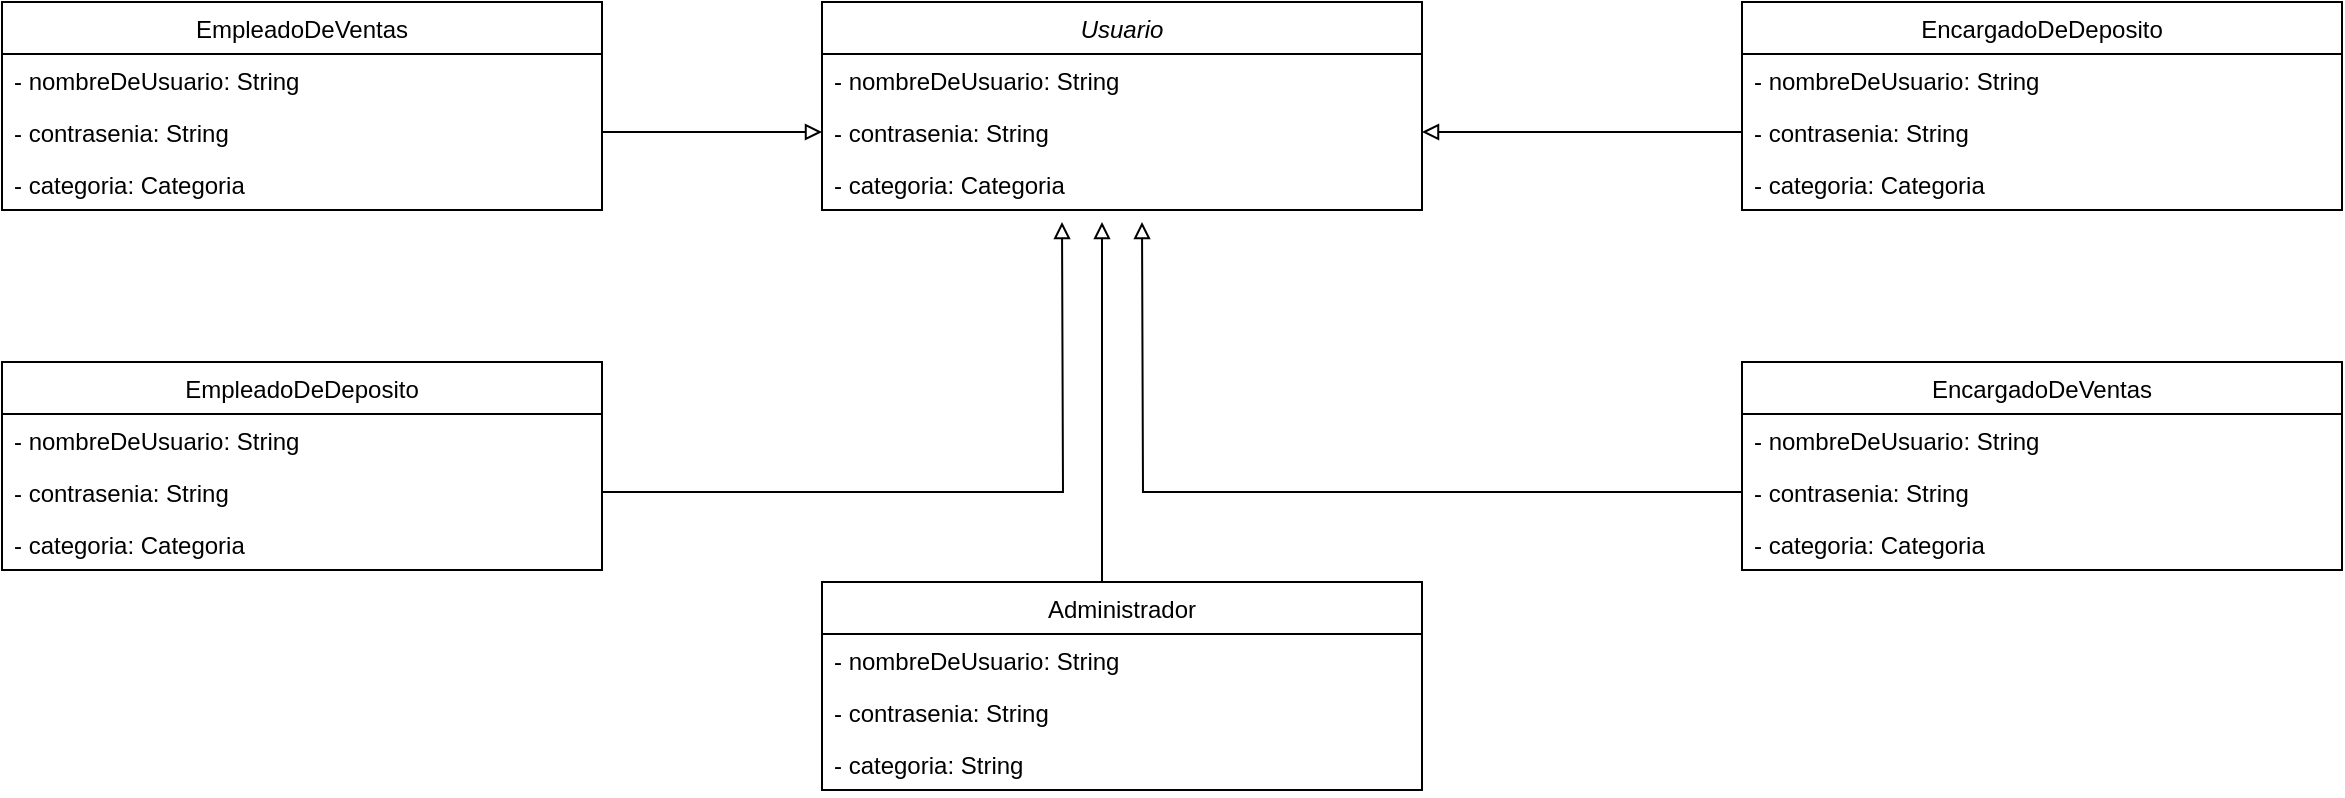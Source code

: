 <mxfile version="20.3.7" type="device"><diagram id="C5RBs43oDa-KdzZeNtuy" name="Page-1"><mxGraphModel dx="1721" dy="409" grid="1" gridSize="10" guides="1" tooltips="1" connect="1" arrows="1" fold="1" page="1" pageScale="1" pageWidth="827" pageHeight="1169" math="0" shadow="0"><root><mxCell id="WIyWlLk6GJQsqaUBKTNV-0"/><mxCell id="WIyWlLk6GJQsqaUBKTNV-1" parent="WIyWlLk6GJQsqaUBKTNV-0"/><mxCell id="kTwh95rDy8fNOtyAOCOl-41" style="edgeStyle=orthogonalEdgeStyle;rounded=0;orthogonalLoop=1;jettySize=auto;html=1;exitX=0.5;exitY=0;exitDx=0;exitDy=0;endArrow=block;endFill=0;" edge="1" parent="WIyWlLk6GJQsqaUBKTNV-1" source="kTwh95rDy8fNOtyAOCOl-0"><mxGeometry relative="1" as="geometry"><mxPoint x="370" y="270" as="targetPoint"/><Array as="points"><mxPoint x="370" y="450"/></Array></mxGeometry></mxCell><mxCell id="kTwh95rDy8fNOtyAOCOl-0" value="Administrador" style="swimlane;fontStyle=0;childLayout=stackLayout;horizontal=1;startSize=26;fillColor=none;horizontalStack=0;resizeParent=1;resizeParentMax=0;resizeLast=0;collapsible=1;marginBottom=0;" vertex="1" parent="WIyWlLk6GJQsqaUBKTNV-1"><mxGeometry x="230" y="450" width="300" height="104" as="geometry"/></mxCell><mxCell id="kTwh95rDy8fNOtyAOCOl-1" value="- nombreDeUsuario: String" style="text;strokeColor=none;fillColor=none;align=left;verticalAlign=top;spacingLeft=4;spacingRight=4;overflow=hidden;rotatable=0;points=[[0,0.5],[1,0.5]];portConstraint=eastwest;" vertex="1" parent="kTwh95rDy8fNOtyAOCOl-0"><mxGeometry y="26" width="300" height="26" as="geometry"/></mxCell><mxCell id="kTwh95rDy8fNOtyAOCOl-2" value="- contrasenia: String" style="text;strokeColor=none;fillColor=none;align=left;verticalAlign=top;spacingLeft=4;spacingRight=4;overflow=hidden;rotatable=0;points=[[0,0.5],[1,0.5]];portConstraint=eastwest;" vertex="1" parent="kTwh95rDy8fNOtyAOCOl-0"><mxGeometry y="52" width="300" height="26" as="geometry"/></mxCell><mxCell id="kTwh95rDy8fNOtyAOCOl-3" value="- categoria: String" style="text;strokeColor=none;fillColor=none;align=left;verticalAlign=top;spacingLeft=4;spacingRight=4;overflow=hidden;rotatable=0;points=[[0,0.5],[1,0.5]];portConstraint=eastwest;" vertex="1" parent="kTwh95rDy8fNOtyAOCOl-0"><mxGeometry y="78" width="300" height="26" as="geometry"/></mxCell><mxCell id="kTwh95rDy8fNOtyAOCOl-8" value="EmpleadoDeVentas" style="swimlane;fontStyle=0;childLayout=stackLayout;horizontal=1;startSize=26;fillColor=none;horizontalStack=0;resizeParent=1;resizeParentMax=0;resizeLast=0;collapsible=1;marginBottom=0;" vertex="1" parent="WIyWlLk6GJQsqaUBKTNV-1"><mxGeometry x="-180" y="160" width="300" height="104" as="geometry"/></mxCell><mxCell id="kTwh95rDy8fNOtyAOCOl-9" value="- nombreDeUsuario: String" style="text;strokeColor=none;fillColor=none;align=left;verticalAlign=top;spacingLeft=4;spacingRight=4;overflow=hidden;rotatable=0;points=[[0,0.5],[1,0.5]];portConstraint=eastwest;" vertex="1" parent="kTwh95rDy8fNOtyAOCOl-8"><mxGeometry y="26" width="300" height="26" as="geometry"/></mxCell><mxCell id="kTwh95rDy8fNOtyAOCOl-10" value="- contrasenia: String" style="text;strokeColor=none;fillColor=none;align=left;verticalAlign=top;spacingLeft=4;spacingRight=4;overflow=hidden;rotatable=0;points=[[0,0.5],[1,0.5]];portConstraint=eastwest;" vertex="1" parent="kTwh95rDy8fNOtyAOCOl-8"><mxGeometry y="52" width="300" height="26" as="geometry"/></mxCell><mxCell id="kTwh95rDy8fNOtyAOCOl-11" value="- categoria: Categoria" style="text;strokeColor=none;fillColor=none;align=left;verticalAlign=top;spacingLeft=4;spacingRight=4;overflow=hidden;rotatable=0;points=[[0,0.5],[1,0.5]];portConstraint=eastwest;" vertex="1" parent="kTwh95rDy8fNOtyAOCOl-8"><mxGeometry y="78" width="300" height="26" as="geometry"/></mxCell><mxCell id="kTwh95rDy8fNOtyAOCOl-12" value="EmpleadoDeDeposito" style="swimlane;fontStyle=0;childLayout=stackLayout;horizontal=1;startSize=26;fillColor=none;horizontalStack=0;resizeParent=1;resizeParentMax=0;resizeLast=0;collapsible=1;marginBottom=0;" vertex="1" parent="WIyWlLk6GJQsqaUBKTNV-1"><mxGeometry x="-180" y="340" width="300" height="104" as="geometry"/></mxCell><mxCell id="kTwh95rDy8fNOtyAOCOl-13" value="- nombreDeUsuario: String" style="text;strokeColor=none;fillColor=none;align=left;verticalAlign=top;spacingLeft=4;spacingRight=4;overflow=hidden;rotatable=0;points=[[0,0.5],[1,0.5]];portConstraint=eastwest;" vertex="1" parent="kTwh95rDy8fNOtyAOCOl-12"><mxGeometry y="26" width="300" height="26" as="geometry"/></mxCell><mxCell id="kTwh95rDy8fNOtyAOCOl-14" value="- contrasenia: String" style="text;strokeColor=none;fillColor=none;align=left;verticalAlign=top;spacingLeft=4;spacingRight=4;overflow=hidden;rotatable=0;points=[[0,0.5],[1,0.5]];portConstraint=eastwest;" vertex="1" parent="kTwh95rDy8fNOtyAOCOl-12"><mxGeometry y="52" width="300" height="26" as="geometry"/></mxCell><mxCell id="kTwh95rDy8fNOtyAOCOl-15" value="- categoria: Categoria" style="text;strokeColor=none;fillColor=none;align=left;verticalAlign=top;spacingLeft=4;spacingRight=4;overflow=hidden;rotatable=0;points=[[0,0.5],[1,0.5]];portConstraint=eastwest;" vertex="1" parent="kTwh95rDy8fNOtyAOCOl-12"><mxGeometry y="78" width="300" height="26" as="geometry"/></mxCell><mxCell id="kTwh95rDy8fNOtyAOCOl-22" value="EncargadoDeVentas" style="swimlane;fontStyle=0;childLayout=stackLayout;horizontal=1;startSize=26;fillColor=none;horizontalStack=0;resizeParent=1;resizeParentMax=0;resizeLast=0;collapsible=1;marginBottom=0;" vertex="1" parent="WIyWlLk6GJQsqaUBKTNV-1"><mxGeometry x="690" y="340" width="300" height="104" as="geometry"/></mxCell><mxCell id="kTwh95rDy8fNOtyAOCOl-23" value="- nombreDeUsuario: String" style="text;strokeColor=none;fillColor=none;align=left;verticalAlign=top;spacingLeft=4;spacingRight=4;overflow=hidden;rotatable=0;points=[[0,0.5],[1,0.5]];portConstraint=eastwest;" vertex="1" parent="kTwh95rDy8fNOtyAOCOl-22"><mxGeometry y="26" width="300" height="26" as="geometry"/></mxCell><mxCell id="kTwh95rDy8fNOtyAOCOl-24" value="- contrasenia: String" style="text;strokeColor=none;fillColor=none;align=left;verticalAlign=top;spacingLeft=4;spacingRight=4;overflow=hidden;rotatable=0;points=[[0,0.5],[1,0.5]];portConstraint=eastwest;" vertex="1" parent="kTwh95rDy8fNOtyAOCOl-22"><mxGeometry y="52" width="300" height="26" as="geometry"/></mxCell><mxCell id="kTwh95rDy8fNOtyAOCOl-25" value="- categoria: Categoria" style="text;strokeColor=none;fillColor=none;align=left;verticalAlign=top;spacingLeft=4;spacingRight=4;overflow=hidden;rotatable=0;points=[[0,0.5],[1,0.5]];portConstraint=eastwest;" vertex="1" parent="kTwh95rDy8fNOtyAOCOl-22"><mxGeometry y="78" width="300" height="26" as="geometry"/></mxCell><mxCell id="kTwh95rDy8fNOtyAOCOl-26" value="EncargadoDeDeposito" style="swimlane;fontStyle=0;childLayout=stackLayout;horizontal=1;startSize=26;fillColor=none;horizontalStack=0;resizeParent=1;resizeParentMax=0;resizeLast=0;collapsible=1;marginBottom=0;" vertex="1" parent="WIyWlLk6GJQsqaUBKTNV-1"><mxGeometry x="690" y="160" width="300" height="104" as="geometry"/></mxCell><mxCell id="kTwh95rDy8fNOtyAOCOl-27" value="- nombreDeUsuario: String" style="text;strokeColor=none;fillColor=none;align=left;verticalAlign=top;spacingLeft=4;spacingRight=4;overflow=hidden;rotatable=0;points=[[0,0.5],[1,0.5]];portConstraint=eastwest;" vertex="1" parent="kTwh95rDy8fNOtyAOCOl-26"><mxGeometry y="26" width="300" height="26" as="geometry"/></mxCell><mxCell id="kTwh95rDy8fNOtyAOCOl-28" value="- contrasenia: String" style="text;strokeColor=none;fillColor=none;align=left;verticalAlign=top;spacingLeft=4;spacingRight=4;overflow=hidden;rotatable=0;points=[[0,0.5],[1,0.5]];portConstraint=eastwest;" vertex="1" parent="kTwh95rDy8fNOtyAOCOl-26"><mxGeometry y="52" width="300" height="26" as="geometry"/></mxCell><mxCell id="kTwh95rDy8fNOtyAOCOl-29" value="- categoria: Categoria" style="text;strokeColor=none;fillColor=none;align=left;verticalAlign=top;spacingLeft=4;spacingRight=4;overflow=hidden;rotatable=0;points=[[0,0.5],[1,0.5]];portConstraint=eastwest;" vertex="1" parent="kTwh95rDy8fNOtyAOCOl-26"><mxGeometry y="78" width="300" height="26" as="geometry"/></mxCell><mxCell id="kTwh95rDy8fNOtyAOCOl-32" value="Usuario" style="swimlane;fontStyle=2;childLayout=stackLayout;horizontal=1;startSize=26;fillColor=none;horizontalStack=0;resizeParent=1;resizeParentMax=0;resizeLast=0;collapsible=1;marginBottom=0;" vertex="1" parent="WIyWlLk6GJQsqaUBKTNV-1"><mxGeometry x="230" y="160" width="300" height="104" as="geometry"/></mxCell><mxCell id="kTwh95rDy8fNOtyAOCOl-33" value="- nombreDeUsuario: String" style="text;strokeColor=none;fillColor=none;align=left;verticalAlign=top;spacingLeft=4;spacingRight=4;overflow=hidden;rotatable=0;points=[[0,0.5],[1,0.5]];portConstraint=eastwest;" vertex="1" parent="kTwh95rDy8fNOtyAOCOl-32"><mxGeometry y="26" width="300" height="26" as="geometry"/></mxCell><mxCell id="kTwh95rDy8fNOtyAOCOl-34" value="- contrasenia: String" style="text;strokeColor=none;fillColor=none;align=left;verticalAlign=top;spacingLeft=4;spacingRight=4;overflow=hidden;rotatable=0;points=[[0,0.5],[1,0.5]];portConstraint=eastwest;" vertex="1" parent="kTwh95rDy8fNOtyAOCOl-32"><mxGeometry y="52" width="300" height="26" as="geometry"/></mxCell><mxCell id="kTwh95rDy8fNOtyAOCOl-35" value="- categoria: Categoria" style="text;strokeColor=none;fillColor=none;align=left;verticalAlign=top;spacingLeft=4;spacingRight=4;overflow=hidden;rotatable=0;points=[[0,0.5],[1,0.5]];portConstraint=eastwest;" vertex="1" parent="kTwh95rDy8fNOtyAOCOl-32"><mxGeometry y="78" width="300" height="26" as="geometry"/></mxCell><mxCell id="kTwh95rDy8fNOtyAOCOl-37" style="edgeStyle=orthogonalEdgeStyle;rounded=0;orthogonalLoop=1;jettySize=auto;html=1;exitX=1;exitY=0.5;exitDx=0;exitDy=0;endArrow=block;endFill=0;" edge="1" parent="WIyWlLk6GJQsqaUBKTNV-1" source="kTwh95rDy8fNOtyAOCOl-10" target="kTwh95rDy8fNOtyAOCOl-34"><mxGeometry relative="1" as="geometry"/></mxCell><mxCell id="kTwh95rDy8fNOtyAOCOl-38" style="edgeStyle=orthogonalEdgeStyle;rounded=0;orthogonalLoop=1;jettySize=auto;html=1;exitX=1;exitY=0.5;exitDx=0;exitDy=0;endArrow=block;endFill=0;" edge="1" parent="WIyWlLk6GJQsqaUBKTNV-1" source="kTwh95rDy8fNOtyAOCOl-14"><mxGeometry relative="1" as="geometry"><mxPoint x="350" y="270" as="targetPoint"/></mxGeometry></mxCell><mxCell id="kTwh95rDy8fNOtyAOCOl-39" style="edgeStyle=orthogonalEdgeStyle;rounded=0;orthogonalLoop=1;jettySize=auto;html=1;exitX=0;exitY=0.5;exitDx=0;exitDy=0;endArrow=block;endFill=0;" edge="1" parent="WIyWlLk6GJQsqaUBKTNV-1" source="kTwh95rDy8fNOtyAOCOl-24"><mxGeometry relative="1" as="geometry"><mxPoint x="390" y="270" as="targetPoint"/></mxGeometry></mxCell><mxCell id="kTwh95rDy8fNOtyAOCOl-40" style="edgeStyle=orthogonalEdgeStyle;rounded=0;orthogonalLoop=1;jettySize=auto;html=1;exitX=0;exitY=0.5;exitDx=0;exitDy=0;entryX=1;entryY=0.5;entryDx=0;entryDy=0;endArrow=block;endFill=0;" edge="1" parent="WIyWlLk6GJQsqaUBKTNV-1" source="kTwh95rDy8fNOtyAOCOl-28" target="kTwh95rDy8fNOtyAOCOl-34"><mxGeometry relative="1" as="geometry"/></mxCell></root></mxGraphModel></diagram></mxfile>